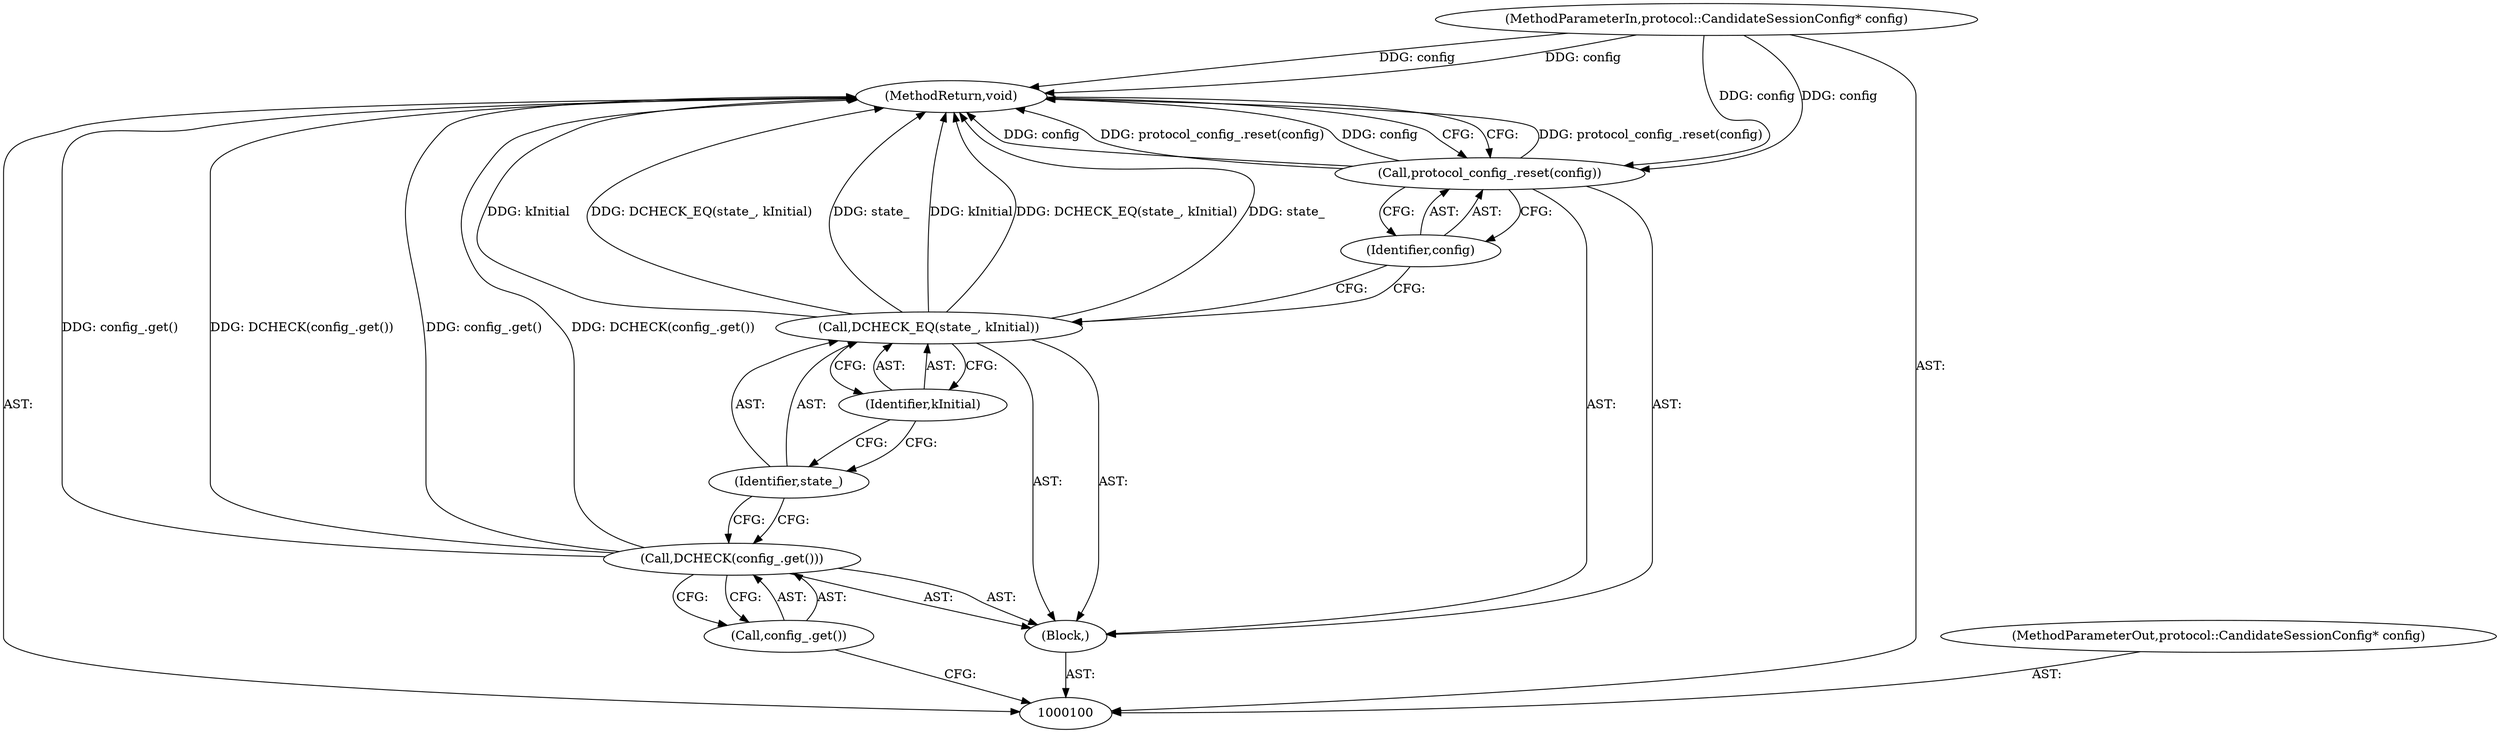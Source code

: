 digraph "1_Chrome_a46bcef82b29d30836a0f26226e3d4aca4fa9612_16" {
"1000110" [label="(MethodReturn,void)"];
"1000102" [label="(Block,)"];
"1000101" [label="(MethodParameterIn,protocol::CandidateSessionConfig* config)"];
"1000131" [label="(MethodParameterOut,protocol::CandidateSessionConfig* config)"];
"1000103" [label="(Call,DCHECK(config_.get()))"];
"1000104" [label="(Call,config_.get())"];
"1000106" [label="(Identifier,state_)"];
"1000107" [label="(Identifier,kInitial)"];
"1000105" [label="(Call,DCHECK_EQ(state_, kInitial))"];
"1000109" [label="(Identifier,config)"];
"1000108" [label="(Call,protocol_config_.reset(config))"];
"1000110" -> "1000100"  [label="AST: "];
"1000110" -> "1000108"  [label="CFG: "];
"1000108" -> "1000110"  [label="DDG: protocol_config_.reset(config)"];
"1000108" -> "1000110"  [label="DDG: config"];
"1000105" -> "1000110"  [label="DDG: kInitial"];
"1000105" -> "1000110"  [label="DDG: DCHECK_EQ(state_, kInitial)"];
"1000105" -> "1000110"  [label="DDG: state_"];
"1000103" -> "1000110"  [label="DDG: config_.get()"];
"1000103" -> "1000110"  [label="DDG: DCHECK(config_.get())"];
"1000101" -> "1000110"  [label="DDG: config"];
"1000102" -> "1000100"  [label="AST: "];
"1000103" -> "1000102"  [label="AST: "];
"1000105" -> "1000102"  [label="AST: "];
"1000108" -> "1000102"  [label="AST: "];
"1000101" -> "1000100"  [label="AST: "];
"1000101" -> "1000110"  [label="DDG: config"];
"1000101" -> "1000108"  [label="DDG: config"];
"1000131" -> "1000100"  [label="AST: "];
"1000103" -> "1000102"  [label="AST: "];
"1000103" -> "1000104"  [label="CFG: "];
"1000104" -> "1000103"  [label="AST: "];
"1000106" -> "1000103"  [label="CFG: "];
"1000103" -> "1000110"  [label="DDG: config_.get()"];
"1000103" -> "1000110"  [label="DDG: DCHECK(config_.get())"];
"1000104" -> "1000103"  [label="AST: "];
"1000104" -> "1000100"  [label="CFG: "];
"1000103" -> "1000104"  [label="CFG: "];
"1000106" -> "1000105"  [label="AST: "];
"1000106" -> "1000103"  [label="CFG: "];
"1000107" -> "1000106"  [label="CFG: "];
"1000107" -> "1000105"  [label="AST: "];
"1000107" -> "1000106"  [label="CFG: "];
"1000105" -> "1000107"  [label="CFG: "];
"1000105" -> "1000102"  [label="AST: "];
"1000105" -> "1000107"  [label="CFG: "];
"1000106" -> "1000105"  [label="AST: "];
"1000107" -> "1000105"  [label="AST: "];
"1000109" -> "1000105"  [label="CFG: "];
"1000105" -> "1000110"  [label="DDG: kInitial"];
"1000105" -> "1000110"  [label="DDG: DCHECK_EQ(state_, kInitial)"];
"1000105" -> "1000110"  [label="DDG: state_"];
"1000109" -> "1000108"  [label="AST: "];
"1000109" -> "1000105"  [label="CFG: "];
"1000108" -> "1000109"  [label="CFG: "];
"1000108" -> "1000102"  [label="AST: "];
"1000108" -> "1000109"  [label="CFG: "];
"1000109" -> "1000108"  [label="AST: "];
"1000110" -> "1000108"  [label="CFG: "];
"1000108" -> "1000110"  [label="DDG: protocol_config_.reset(config)"];
"1000108" -> "1000110"  [label="DDG: config"];
"1000101" -> "1000108"  [label="DDG: config"];
}
